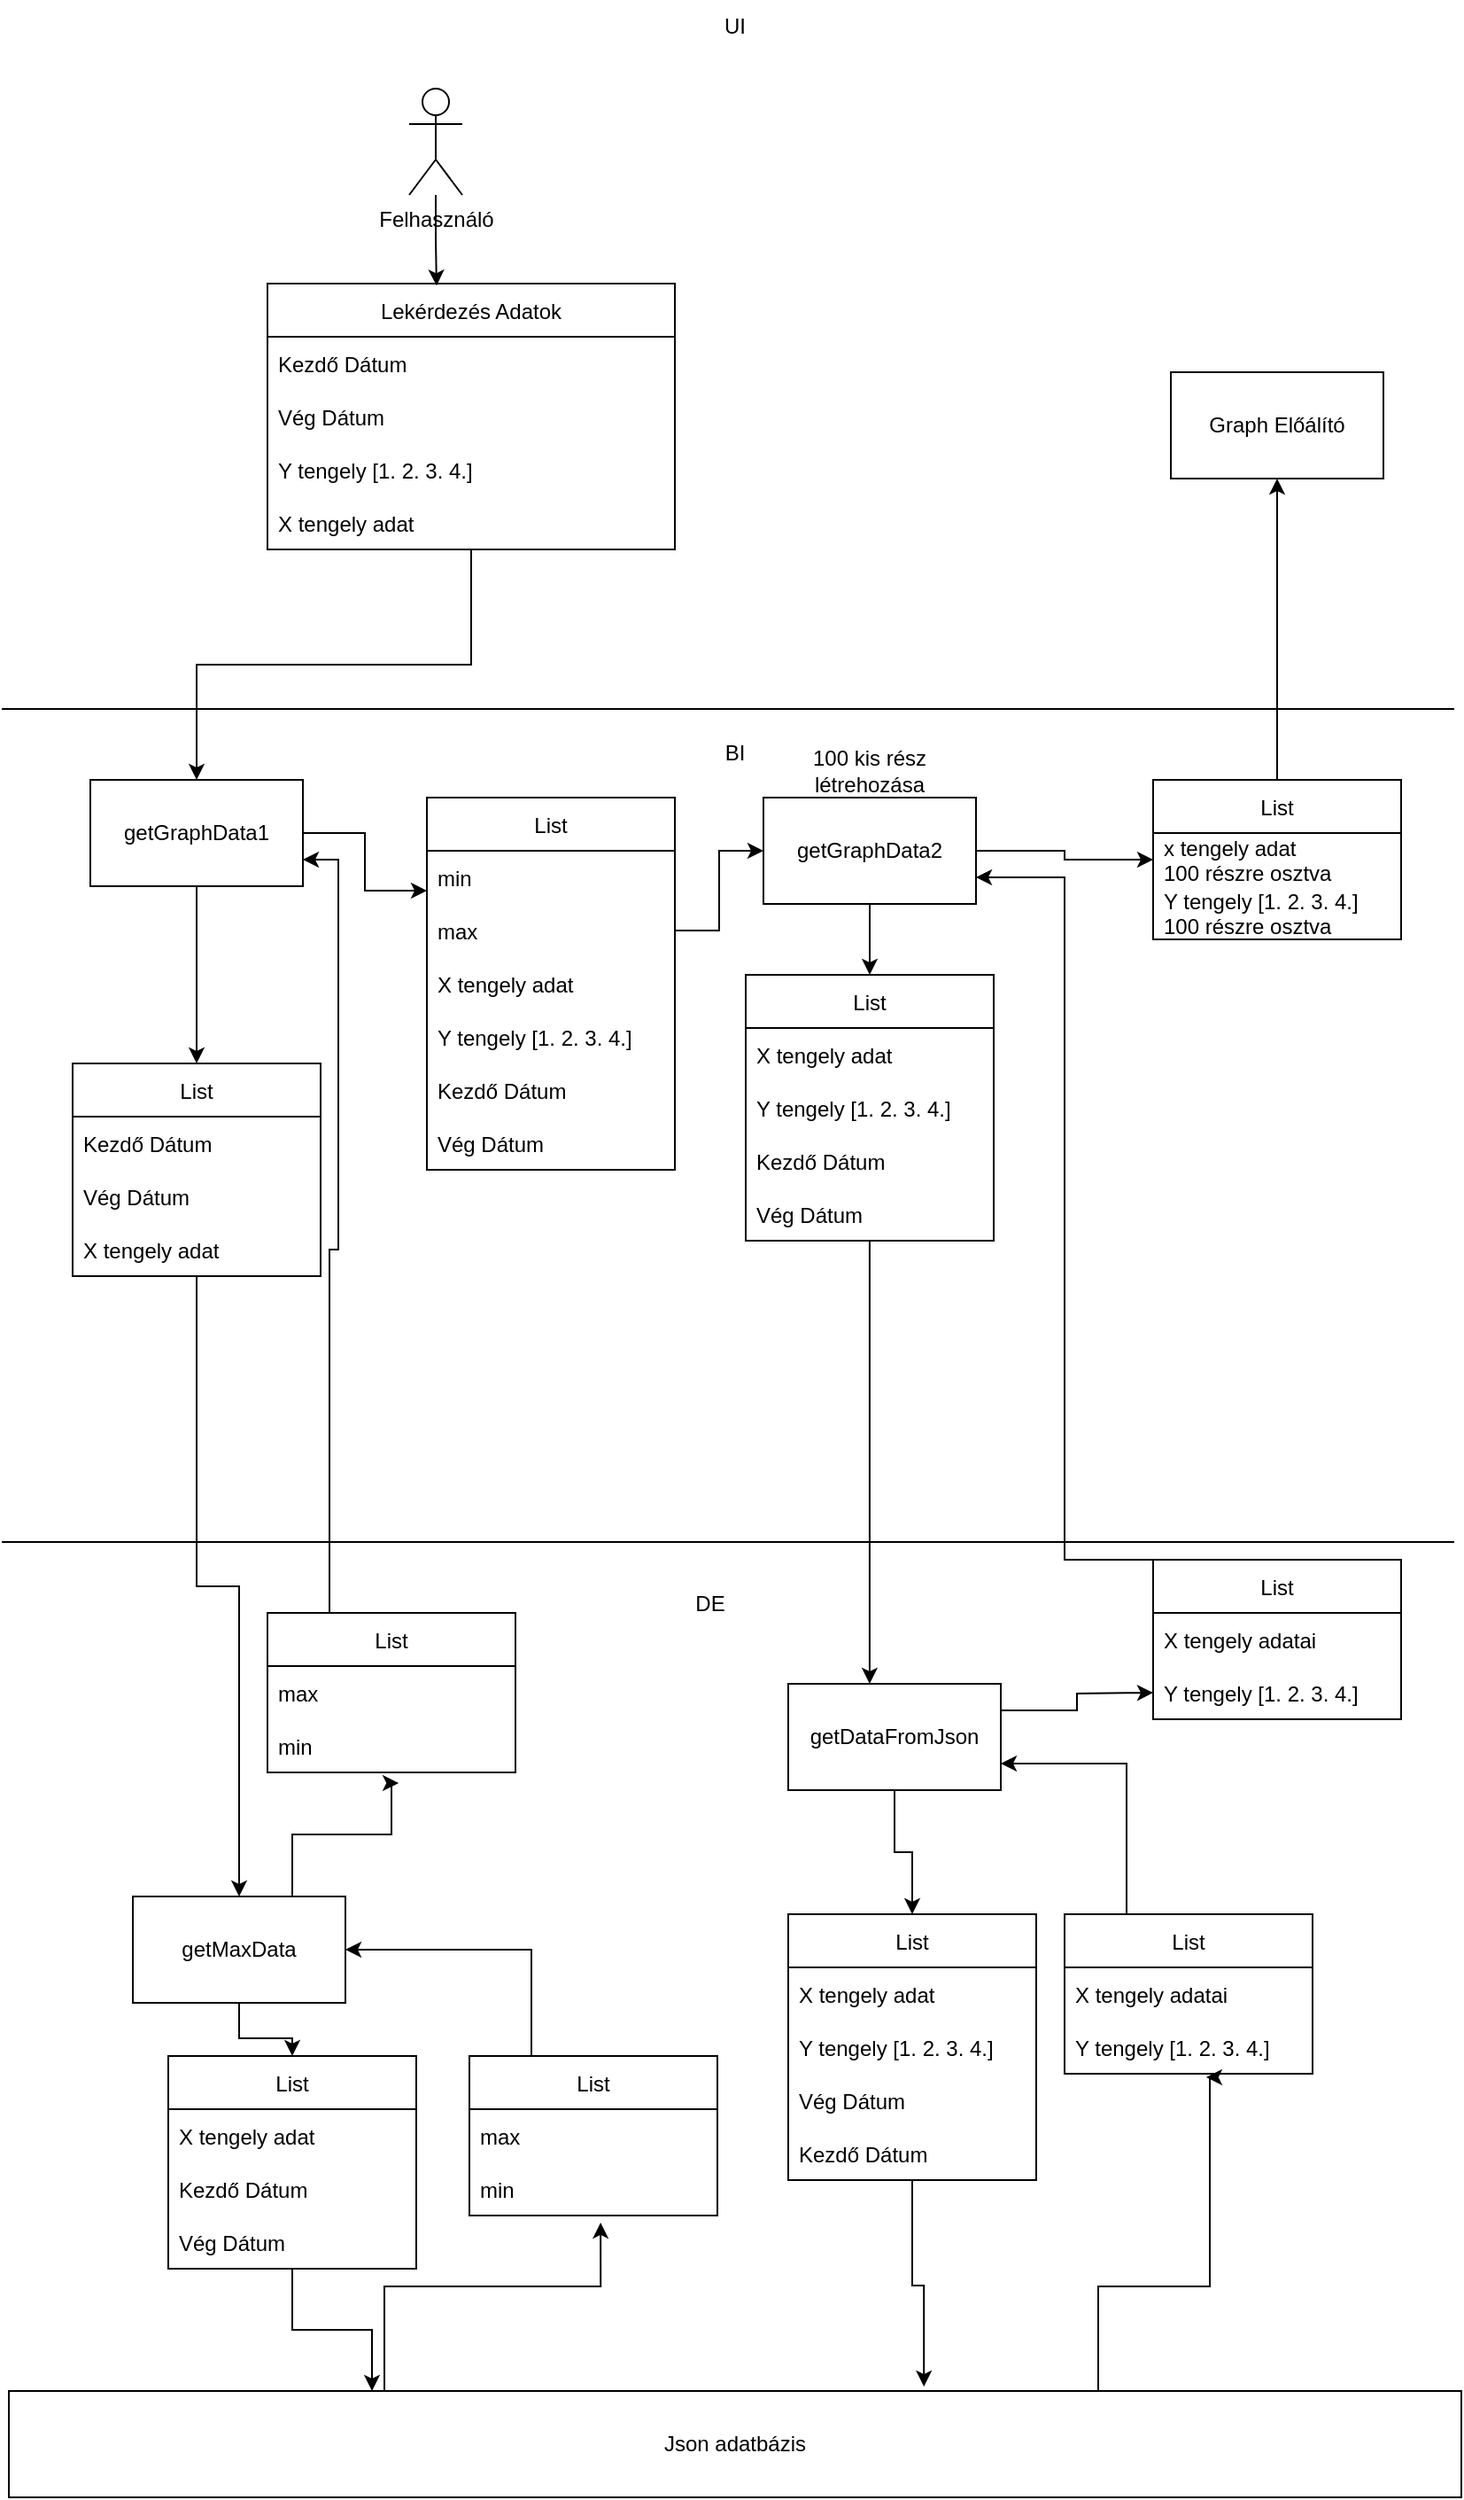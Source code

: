 <mxfile version="19.0.3" type="device"><diagram id="C5RBs43oDa-KdzZeNtuy" name="Page-1"><mxGraphModel dx="1422" dy="865" grid="1" gridSize="10" guides="1" tooltips="1" connect="1" arrows="1" fold="1" page="1" pageScale="1" pageWidth="827" pageHeight="1169" math="0" shadow="0"><root><mxCell id="WIyWlLk6GJQsqaUBKTNV-0"/><mxCell id="WIyWlLk6GJQsqaUBKTNV-1" parent="WIyWlLk6GJQsqaUBKTNV-0"/><mxCell id="8sknbV6qM3izkfEWbmR8-13" style="edgeStyle=orthogonalEdgeStyle;rounded=0;orthogonalLoop=1;jettySize=auto;html=1;" parent="WIyWlLk6GJQsqaUBKTNV-1" source="8sknbV6qM3izkfEWbmR8-0" target="8sknbV6qM3izkfEWbmR8-10" edge="1"><mxGeometry relative="1" as="geometry"/></mxCell><mxCell id="8sknbV6qM3izkfEWbmR8-0" value="Lekérdezés Adatok" style="swimlane;fontStyle=0;childLayout=stackLayout;horizontal=1;startSize=30;horizontalStack=0;resizeParent=1;resizeParentMax=0;resizeLast=0;collapsible=1;marginBottom=0;" parent="WIyWlLk6GJQsqaUBKTNV-1" vertex="1"><mxGeometry x="150" y="160" width="230" height="150" as="geometry"/></mxCell><mxCell id="8sknbV6qM3izkfEWbmR8-5" value="Kezdő Dátum" style="text;strokeColor=none;fillColor=none;align=left;verticalAlign=middle;spacingLeft=4;spacingRight=4;overflow=hidden;points=[[0,0.5],[1,0.5]];portConstraint=eastwest;rotatable=0;" parent="8sknbV6qM3izkfEWbmR8-0" vertex="1"><mxGeometry y="30" width="230" height="30" as="geometry"/></mxCell><mxCell id="8sknbV6qM3izkfEWbmR8-19" value="Vég Dátum" style="text;strokeColor=none;fillColor=none;align=left;verticalAlign=middle;spacingLeft=4;spacingRight=4;overflow=hidden;points=[[0,0.5],[1,0.5]];portConstraint=eastwest;rotatable=0;" parent="8sknbV6qM3izkfEWbmR8-0" vertex="1"><mxGeometry y="60" width="230" height="30" as="geometry"/></mxCell><mxCell id="8sknbV6qM3izkfEWbmR8-1" value="Y tengely [1. 2. 3. 4.]" style="text;strokeColor=none;fillColor=none;align=left;verticalAlign=middle;spacingLeft=4;spacingRight=4;overflow=hidden;points=[[0,0.5],[1,0.5]];portConstraint=eastwest;rotatable=0;" parent="8sknbV6qM3izkfEWbmR8-0" vertex="1"><mxGeometry y="90" width="230" height="30" as="geometry"/></mxCell><mxCell id="S-77wVr5uCVl59UhcXAL-17" value="X tengely adat" style="text;strokeColor=none;fillColor=none;align=left;verticalAlign=middle;spacingLeft=4;spacingRight=4;overflow=hidden;points=[[0,0.5],[1,0.5]];portConstraint=eastwest;rotatable=0;" vertex="1" parent="8sknbV6qM3izkfEWbmR8-0"><mxGeometry y="120" width="230" height="30" as="geometry"/></mxCell><mxCell id="8sknbV6qM3izkfEWbmR8-7" value="" style="endArrow=none;html=1;rounded=0;" parent="WIyWlLk6GJQsqaUBKTNV-1" edge="1"><mxGeometry width="50" height="50" relative="1" as="geometry"><mxPoint y="400" as="sourcePoint"/><mxPoint x="820" y="400" as="targetPoint"/></mxGeometry></mxCell><mxCell id="8sknbV6qM3izkfEWbmR8-8" value="UI" style="text;html=1;strokeColor=none;fillColor=none;align=center;verticalAlign=middle;whiteSpace=wrap;rounded=0;" parent="WIyWlLk6GJQsqaUBKTNV-1" vertex="1"><mxGeometry x="384" width="60" height="30" as="geometry"/></mxCell><mxCell id="8sknbV6qM3izkfEWbmR8-9" value="BI" style="text;html=1;strokeColor=none;fillColor=none;align=center;verticalAlign=middle;whiteSpace=wrap;rounded=0;" parent="WIyWlLk6GJQsqaUBKTNV-1" vertex="1"><mxGeometry x="384" y="410" width="60" height="30" as="geometry"/></mxCell><mxCell id="8sknbV6qM3izkfEWbmR8-22" style="edgeStyle=orthogonalEdgeStyle;rounded=0;orthogonalLoop=1;jettySize=auto;html=1;entryX=0.5;entryY=0;entryDx=0;entryDy=0;" parent="WIyWlLk6GJQsqaUBKTNV-1" source="8sknbV6qM3izkfEWbmR8-10" target="8sknbV6qM3izkfEWbmR8-15" edge="1"><mxGeometry relative="1" as="geometry"><mxPoint x="265" y="540" as="targetPoint"/></mxGeometry></mxCell><mxCell id="8sknbV6qM3izkfEWbmR8-66" style="edgeStyle=orthogonalEdgeStyle;rounded=0;orthogonalLoop=1;jettySize=auto;html=1;entryX=0;entryY=0.25;entryDx=0;entryDy=0;" parent="WIyWlLk6GJQsqaUBKTNV-1" source="8sknbV6qM3izkfEWbmR8-10" target="8sknbV6qM3izkfEWbmR8-67" edge="1"><mxGeometry relative="1" as="geometry"><mxPoint x="240" y="470" as="targetPoint"/></mxGeometry></mxCell><mxCell id="8sknbV6qM3izkfEWbmR8-10" value="getGraphData1" style="rounded=0;whiteSpace=wrap;html=1;" parent="WIyWlLk6GJQsqaUBKTNV-1" vertex="1"><mxGeometry x="50" y="440" width="120" height="60" as="geometry"/></mxCell><mxCell id="8sknbV6qM3izkfEWbmR8-12" style="edgeStyle=orthogonalEdgeStyle;rounded=0;orthogonalLoop=1;jettySize=auto;html=1;entryX=0.415;entryY=0.008;entryDx=0;entryDy=0;entryPerimeter=0;" parent="WIyWlLk6GJQsqaUBKTNV-1" source="8sknbV6qM3izkfEWbmR8-11" target="8sknbV6qM3izkfEWbmR8-0" edge="1"><mxGeometry relative="1" as="geometry"/></mxCell><mxCell id="8sknbV6qM3izkfEWbmR8-11" value="Felhasználó" style="shape=umlActor;verticalLabelPosition=bottom;verticalAlign=top;html=1;outlineConnect=0;" parent="WIyWlLk6GJQsqaUBKTNV-1" vertex="1"><mxGeometry x="230" y="50" width="30" height="60" as="geometry"/></mxCell><mxCell id="8sknbV6qM3izkfEWbmR8-27" style="edgeStyle=orthogonalEdgeStyle;rounded=0;orthogonalLoop=1;jettySize=auto;html=1;" parent="WIyWlLk6GJQsqaUBKTNV-1" source="8sknbV6qM3izkfEWbmR8-15" target="8sknbV6qM3izkfEWbmR8-26" edge="1"><mxGeometry relative="1" as="geometry"/></mxCell><mxCell id="8sknbV6qM3izkfEWbmR8-15" value="List" style="swimlane;fontStyle=0;childLayout=stackLayout;horizontal=1;startSize=30;horizontalStack=0;resizeParent=1;resizeParentMax=0;resizeLast=0;collapsible=1;marginBottom=0;" parent="WIyWlLk6GJQsqaUBKTNV-1" vertex="1"><mxGeometry x="40" y="600" width="140" height="120" as="geometry"/></mxCell><mxCell id="8sknbV6qM3izkfEWbmR8-23" value="Kezdő Dátum" style="text;strokeColor=none;fillColor=none;align=left;verticalAlign=middle;spacingLeft=4;spacingRight=4;overflow=hidden;points=[[0,0.5],[1,0.5]];portConstraint=eastwest;rotatable=0;" parent="8sknbV6qM3izkfEWbmR8-15" vertex="1"><mxGeometry y="30" width="140" height="30" as="geometry"/></mxCell><mxCell id="8sknbV6qM3izkfEWbmR8-18" value="Vég Dátum" style="text;strokeColor=none;fillColor=none;align=left;verticalAlign=middle;spacingLeft=4;spacingRight=4;overflow=hidden;points=[[0,0.5],[1,0.5]];portConstraint=eastwest;rotatable=0;" parent="8sknbV6qM3izkfEWbmR8-15" vertex="1"><mxGeometry y="60" width="140" height="30" as="geometry"/></mxCell><mxCell id="S-77wVr5uCVl59UhcXAL-16" value="X tengely adat" style="text;strokeColor=none;fillColor=none;align=left;verticalAlign=middle;spacingLeft=4;spacingRight=4;overflow=hidden;points=[[0,0.5],[1,0.5]];portConstraint=eastwest;rotatable=0;" vertex="1" parent="8sknbV6qM3izkfEWbmR8-15"><mxGeometry y="90" width="140" height="30" as="geometry"/></mxCell><mxCell id="8sknbV6qM3izkfEWbmR8-24" value="" style="endArrow=none;html=1;rounded=0;" parent="WIyWlLk6GJQsqaUBKTNV-1" edge="1"><mxGeometry width="50" height="50" relative="1" as="geometry"><mxPoint y="870" as="sourcePoint"/><mxPoint x="820" y="870" as="targetPoint"/></mxGeometry></mxCell><mxCell id="8sknbV6qM3izkfEWbmR8-25" value="DE" style="text;html=1;strokeColor=none;fillColor=none;align=center;verticalAlign=middle;whiteSpace=wrap;rounded=0;" parent="WIyWlLk6GJQsqaUBKTNV-1" vertex="1"><mxGeometry x="370" y="890" width="60" height="30" as="geometry"/></mxCell><mxCell id="8sknbV6qM3izkfEWbmR8-34" style="edgeStyle=orthogonalEdgeStyle;rounded=0;orthogonalLoop=1;jettySize=auto;html=1;entryX=0.5;entryY=0;entryDx=0;entryDy=0;" parent="WIyWlLk6GJQsqaUBKTNV-1" source="8sknbV6qM3izkfEWbmR8-26" target="8sknbV6qM3izkfEWbmR8-29" edge="1"><mxGeometry relative="1" as="geometry"/></mxCell><mxCell id="8sknbV6qM3izkfEWbmR8-44" style="edgeStyle=orthogonalEdgeStyle;rounded=0;orthogonalLoop=1;jettySize=auto;html=1;exitX=0.75;exitY=0;exitDx=0;exitDy=0;entryX=0.529;entryY=1.2;entryDx=0;entryDy=0;entryPerimeter=0;" parent="WIyWlLk6GJQsqaUBKTNV-1" source="8sknbV6qM3izkfEWbmR8-26" target="8sknbV6qM3izkfEWbmR8-47" edge="1"><mxGeometry relative="1" as="geometry"><mxPoint x="164" y="1050" as="targetPoint"/><Array as="points"><mxPoint x="164" y="1035"/><mxPoint x="220" y="1035"/><mxPoint x="220" y="1006"/></Array></mxGeometry></mxCell><mxCell id="8sknbV6qM3izkfEWbmR8-26" value="getMaxData" style="rounded=0;whiteSpace=wrap;html=1;" parent="WIyWlLk6GJQsqaUBKTNV-1" vertex="1"><mxGeometry x="74" y="1070" width="120" height="60" as="geometry"/></mxCell><mxCell id="8sknbV6qM3izkfEWbmR8-42" style="edgeStyle=orthogonalEdgeStyle;rounded=0;orthogonalLoop=1;jettySize=auto;html=1;exitX=0.25;exitY=0;exitDx=0;exitDy=0;entryX=0.529;entryY=1.133;entryDx=0;entryDy=0;entryPerimeter=0;" parent="WIyWlLk6GJQsqaUBKTNV-1" source="8sknbV6qM3izkfEWbmR8-28" target="8sknbV6qM3izkfEWbmR8-40" edge="1"><mxGeometry relative="1" as="geometry"><Array as="points"><mxPoint x="216" y="1290"/><mxPoint x="338" y="1290"/></Array></mxGeometry></mxCell><mxCell id="8sknbV6qM3izkfEWbmR8-110" style="edgeStyle=orthogonalEdgeStyle;rounded=0;orthogonalLoop=1;jettySize=auto;html=1;exitX=0.75;exitY=0;exitDx=0;exitDy=0;entryX=0.571;entryY=1.067;entryDx=0;entryDy=0;entryPerimeter=0;" parent="WIyWlLk6GJQsqaUBKTNV-1" source="8sknbV6qM3izkfEWbmR8-28" target="S-77wVr5uCVl59UhcXAL-12" edge="1"><mxGeometry relative="1" as="geometry"><Array as="points"><mxPoint x="619" y="1290"/><mxPoint x="682" y="1290"/><mxPoint x="682" y="1172"/></Array><mxPoint x="682.04" y="1233.99" as="targetPoint"/></mxGeometry></mxCell><mxCell id="8sknbV6qM3izkfEWbmR8-28" value="Json adatbázis" style="rounded=0;whiteSpace=wrap;html=1;" parent="WIyWlLk6GJQsqaUBKTNV-1" vertex="1"><mxGeometry x="4" y="1349" width="820" height="60" as="geometry"/></mxCell><mxCell id="8sknbV6qM3izkfEWbmR8-35" style="edgeStyle=orthogonalEdgeStyle;rounded=0;orthogonalLoop=1;jettySize=auto;html=1;entryX=0.25;entryY=0;entryDx=0;entryDy=0;" parent="WIyWlLk6GJQsqaUBKTNV-1" source="8sknbV6qM3izkfEWbmR8-29" target="8sknbV6qM3izkfEWbmR8-28" edge="1"><mxGeometry relative="1" as="geometry"/></mxCell><mxCell id="8sknbV6qM3izkfEWbmR8-29" value="List" style="swimlane;fontStyle=0;childLayout=stackLayout;horizontal=1;startSize=30;horizontalStack=0;resizeParent=1;resizeParentMax=0;resizeLast=0;collapsible=1;marginBottom=0;" parent="WIyWlLk6GJQsqaUBKTNV-1" vertex="1"><mxGeometry x="94" y="1160" width="140" height="120" as="geometry"/></mxCell><mxCell id="8sknbV6qM3izkfEWbmR8-20" value="X tengely adat" style="text;strokeColor=none;fillColor=none;align=left;verticalAlign=middle;spacingLeft=4;spacingRight=4;overflow=hidden;points=[[0,0.5],[1,0.5]];portConstraint=eastwest;rotatable=0;" parent="8sknbV6qM3izkfEWbmR8-29" vertex="1"><mxGeometry y="30" width="140" height="30" as="geometry"/></mxCell><mxCell id="8sknbV6qM3izkfEWbmR8-32" value="Kezdő Dátum" style="text;strokeColor=none;fillColor=none;align=left;verticalAlign=middle;spacingLeft=4;spacingRight=4;overflow=hidden;points=[[0,0.5],[1,0.5]];portConstraint=eastwest;rotatable=0;" parent="8sknbV6qM3izkfEWbmR8-29" vertex="1"><mxGeometry y="60" width="140" height="30" as="geometry"/></mxCell><mxCell id="8sknbV6qM3izkfEWbmR8-33" value="Vég Dátum" style="text;strokeColor=none;fillColor=none;align=left;verticalAlign=middle;spacingLeft=4;spacingRight=4;overflow=hidden;points=[[0,0.5],[1,0.5]];portConstraint=eastwest;rotatable=0;" parent="8sknbV6qM3izkfEWbmR8-29" vertex="1"><mxGeometry y="90" width="140" height="30" as="geometry"/></mxCell><mxCell id="8sknbV6qM3izkfEWbmR8-43" style="edgeStyle=orthogonalEdgeStyle;rounded=0;orthogonalLoop=1;jettySize=auto;html=1;exitX=0.25;exitY=0;exitDx=0;exitDy=0;entryX=1;entryY=0.5;entryDx=0;entryDy=0;" parent="WIyWlLk6GJQsqaUBKTNV-1" source="8sknbV6qM3izkfEWbmR8-38" target="8sknbV6qM3izkfEWbmR8-26" edge="1"><mxGeometry relative="1" as="geometry"/></mxCell><mxCell id="8sknbV6qM3izkfEWbmR8-38" value="List" style="swimlane;fontStyle=0;childLayout=stackLayout;horizontal=1;startSize=30;horizontalStack=0;resizeParent=1;resizeParentMax=0;resizeLast=0;collapsible=1;marginBottom=0;" parent="WIyWlLk6GJQsqaUBKTNV-1" vertex="1"><mxGeometry x="264" y="1160" width="140" height="90" as="geometry"/></mxCell><mxCell id="8sknbV6qM3izkfEWbmR8-39" value="max" style="text;strokeColor=none;fillColor=none;align=left;verticalAlign=middle;spacingLeft=4;spacingRight=4;overflow=hidden;points=[[0,0.5],[1,0.5]];portConstraint=eastwest;rotatable=0;" parent="8sknbV6qM3izkfEWbmR8-38" vertex="1"><mxGeometry y="30" width="140" height="30" as="geometry"/></mxCell><mxCell id="8sknbV6qM3izkfEWbmR8-40" value="min" style="text;strokeColor=none;fillColor=none;align=left;verticalAlign=middle;spacingLeft=4;spacingRight=4;overflow=hidden;points=[[0,0.5],[1,0.5]];portConstraint=eastwest;rotatable=0;" parent="8sknbV6qM3izkfEWbmR8-38" vertex="1"><mxGeometry y="60" width="140" height="30" as="geometry"/></mxCell><mxCell id="8sknbV6qM3izkfEWbmR8-64" style="edgeStyle=orthogonalEdgeStyle;rounded=0;orthogonalLoop=1;jettySize=auto;html=1;exitX=0.25;exitY=0;exitDx=0;exitDy=0;entryX=1;entryY=0.75;entryDx=0;entryDy=0;" parent="WIyWlLk6GJQsqaUBKTNV-1" source="8sknbV6qM3izkfEWbmR8-45" target="8sknbV6qM3izkfEWbmR8-10" edge="1"><mxGeometry relative="1" as="geometry"/></mxCell><mxCell id="8sknbV6qM3izkfEWbmR8-45" value="List" style="swimlane;fontStyle=0;childLayout=stackLayout;horizontal=1;startSize=30;horizontalStack=0;resizeParent=1;resizeParentMax=0;resizeLast=0;collapsible=1;marginBottom=0;" parent="WIyWlLk6GJQsqaUBKTNV-1" vertex="1"><mxGeometry x="150" y="910" width="140" height="90" as="geometry"/></mxCell><mxCell id="8sknbV6qM3izkfEWbmR8-46" value="max" style="text;strokeColor=none;fillColor=none;align=left;verticalAlign=middle;spacingLeft=4;spacingRight=4;overflow=hidden;points=[[0,0.5],[1,0.5]];portConstraint=eastwest;rotatable=0;" parent="8sknbV6qM3izkfEWbmR8-45" vertex="1"><mxGeometry y="30" width="140" height="30" as="geometry"/></mxCell><mxCell id="8sknbV6qM3izkfEWbmR8-47" value="min" style="text;strokeColor=none;fillColor=none;align=left;verticalAlign=middle;spacingLeft=4;spacingRight=4;overflow=hidden;points=[[0,0.5],[1,0.5]];portConstraint=eastwest;rotatable=0;" parent="8sknbV6qM3izkfEWbmR8-45" vertex="1"><mxGeometry y="60" width="140" height="30" as="geometry"/></mxCell><mxCell id="8sknbV6qM3izkfEWbmR8-86" style="edgeStyle=orthogonalEdgeStyle;rounded=0;orthogonalLoop=1;jettySize=auto;html=1;exitX=0.5;exitY=1;exitDx=0;exitDy=0;entryX=0.5;entryY=0;entryDx=0;entryDy=0;" parent="WIyWlLk6GJQsqaUBKTNV-1" source="8sknbV6qM3izkfEWbmR8-65" target="8sknbV6qM3izkfEWbmR8-78" edge="1"><mxGeometry relative="1" as="geometry"/></mxCell><mxCell id="8sknbV6qM3izkfEWbmR8-124" style="edgeStyle=orthogonalEdgeStyle;rounded=0;orthogonalLoop=1;jettySize=auto;html=1;entryX=0;entryY=0.5;entryDx=0;entryDy=0;" parent="WIyWlLk6GJQsqaUBKTNV-1" source="8sknbV6qM3izkfEWbmR8-65" target="8sknbV6qM3izkfEWbmR8-121" edge="1"><mxGeometry relative="1" as="geometry"/></mxCell><mxCell id="8sknbV6qM3izkfEWbmR8-65" value="getGraphData2" style="rounded=0;whiteSpace=wrap;html=1;" parent="WIyWlLk6GJQsqaUBKTNV-1" vertex="1"><mxGeometry x="430" y="450" width="120" height="60" as="geometry"/></mxCell><mxCell id="8sknbV6qM3izkfEWbmR8-67" value="List" style="swimlane;fontStyle=0;childLayout=stackLayout;horizontal=1;startSize=30;horizontalStack=0;resizeParent=1;resizeParentMax=0;resizeLast=0;collapsible=1;marginBottom=0;" parent="WIyWlLk6GJQsqaUBKTNV-1" vertex="1"><mxGeometry x="240" y="450" width="140" height="210" as="geometry"/></mxCell><mxCell id="8sknbV6qM3izkfEWbmR8-69" value="min" style="text;strokeColor=none;fillColor=none;align=left;verticalAlign=middle;spacingLeft=4;spacingRight=4;overflow=hidden;points=[[0,0.5],[1,0.5]];portConstraint=eastwest;rotatable=0;" parent="8sknbV6qM3izkfEWbmR8-67" vertex="1"><mxGeometry y="30" width="140" height="30" as="geometry"/></mxCell><mxCell id="8sknbV6qM3izkfEWbmR8-68" value="max" style="text;strokeColor=none;fillColor=none;align=left;verticalAlign=middle;spacingLeft=4;spacingRight=4;overflow=hidden;points=[[0,0.5],[1,0.5]];portConstraint=eastwest;rotatable=0;" parent="8sknbV6qM3izkfEWbmR8-67" vertex="1"><mxGeometry y="60" width="140" height="30" as="geometry"/></mxCell><mxCell id="8sknbV6qM3izkfEWbmR8-70" value="X tengely adat" style="text;strokeColor=none;fillColor=none;align=left;verticalAlign=middle;spacingLeft=4;spacingRight=4;overflow=hidden;points=[[0,0.5],[1,0.5]];portConstraint=eastwest;rotatable=0;" parent="8sknbV6qM3izkfEWbmR8-67" vertex="1"><mxGeometry y="90" width="140" height="30" as="geometry"/></mxCell><mxCell id="S-77wVr5uCVl59UhcXAL-2" value="Y tengely [1. 2. 3. 4.]" style="text;strokeColor=none;fillColor=none;align=left;verticalAlign=middle;spacingLeft=4;spacingRight=4;overflow=hidden;points=[[0,0.5],[1,0.5]];portConstraint=eastwest;rotatable=0;" vertex="1" parent="8sknbV6qM3izkfEWbmR8-67"><mxGeometry y="120" width="140" height="30" as="geometry"/></mxCell><mxCell id="S-77wVr5uCVl59UhcXAL-0" value="Kezdő Dátum" style="text;strokeColor=none;fillColor=none;align=left;verticalAlign=middle;spacingLeft=4;spacingRight=4;overflow=hidden;points=[[0,0.5],[1,0.5]];portConstraint=eastwest;rotatable=0;" vertex="1" parent="8sknbV6qM3izkfEWbmR8-67"><mxGeometry y="150" width="140" height="30" as="geometry"/></mxCell><mxCell id="S-77wVr5uCVl59UhcXAL-1" value="Vég Dátum" style="text;strokeColor=none;fillColor=none;align=left;verticalAlign=middle;spacingLeft=4;spacingRight=4;overflow=hidden;points=[[0,0.5],[1,0.5]];portConstraint=eastwest;rotatable=0;" vertex="1" parent="8sknbV6qM3izkfEWbmR8-67"><mxGeometry y="180" width="140" height="30" as="geometry"/></mxCell><mxCell id="8sknbV6qM3izkfEWbmR8-75" style="edgeStyle=orthogonalEdgeStyle;rounded=0;orthogonalLoop=1;jettySize=auto;html=1;exitX=1;exitY=0.5;exitDx=0;exitDy=0;entryX=0;entryY=0.5;entryDx=0;entryDy=0;" parent="WIyWlLk6GJQsqaUBKTNV-1" source="8sknbV6qM3izkfEWbmR8-68" target="8sknbV6qM3izkfEWbmR8-65" edge="1"><mxGeometry relative="1" as="geometry"/></mxCell><mxCell id="8sknbV6qM3izkfEWbmR8-91" style="edgeStyle=orthogonalEdgeStyle;rounded=0;orthogonalLoop=1;jettySize=auto;html=1;entryX=0.383;entryY=0;entryDx=0;entryDy=0;entryPerimeter=0;" parent="WIyWlLk6GJQsqaUBKTNV-1" source="8sknbV6qM3izkfEWbmR8-78" target="8sknbV6qM3izkfEWbmR8-90" edge="1"><mxGeometry relative="1" as="geometry"/></mxCell><mxCell id="8sknbV6qM3izkfEWbmR8-78" value="List" style="swimlane;fontStyle=0;childLayout=stackLayout;horizontal=1;startSize=30;horizontalStack=0;resizeParent=1;resizeParentMax=0;resizeLast=0;collapsible=1;marginBottom=0;" parent="WIyWlLk6GJQsqaUBKTNV-1" vertex="1"><mxGeometry x="420" y="550" width="140" height="150" as="geometry"/></mxCell><mxCell id="S-77wVr5uCVl59UhcXAL-3" value="X tengely adat" style="text;strokeColor=none;fillColor=none;align=left;verticalAlign=middle;spacingLeft=4;spacingRight=4;overflow=hidden;points=[[0,0.5],[1,0.5]];portConstraint=eastwest;rotatable=0;" vertex="1" parent="8sknbV6qM3izkfEWbmR8-78"><mxGeometry y="30" width="140" height="30" as="geometry"/></mxCell><mxCell id="S-77wVr5uCVl59UhcXAL-5" value="Y tengely [1. 2. 3. 4.]" style="text;strokeColor=none;fillColor=none;align=left;verticalAlign=middle;spacingLeft=4;spacingRight=4;overflow=hidden;points=[[0,0.5],[1,0.5]];portConstraint=eastwest;rotatable=0;" vertex="1" parent="8sknbV6qM3izkfEWbmR8-78"><mxGeometry y="60" width="140" height="30" as="geometry"/></mxCell><mxCell id="S-77wVr5uCVl59UhcXAL-4" value="Kezdő Dátum" style="text;strokeColor=none;fillColor=none;align=left;verticalAlign=middle;spacingLeft=4;spacingRight=4;overflow=hidden;points=[[0,0.5],[1,0.5]];portConstraint=eastwest;rotatable=0;" vertex="1" parent="8sknbV6qM3izkfEWbmR8-78"><mxGeometry y="90" width="140" height="30" as="geometry"/></mxCell><mxCell id="S-77wVr5uCVl59UhcXAL-6" value="Vég Dátum" style="text;strokeColor=none;fillColor=none;align=left;verticalAlign=middle;spacingLeft=4;spacingRight=4;overflow=hidden;points=[[0,0.5],[1,0.5]];portConstraint=eastwest;rotatable=0;" vertex="1" parent="8sknbV6qM3izkfEWbmR8-78"><mxGeometry y="120" width="140" height="30" as="geometry"/></mxCell><mxCell id="8sknbV6qM3izkfEWbmR8-89" value="100 kis rész létrehozása" style="text;html=1;strokeColor=none;fillColor=none;align=center;verticalAlign=middle;whiteSpace=wrap;rounded=0;" parent="WIyWlLk6GJQsqaUBKTNV-1" vertex="1"><mxGeometry x="430" y="420" width="120" height="30" as="geometry"/></mxCell><mxCell id="8sknbV6qM3izkfEWbmR8-99" style="edgeStyle=orthogonalEdgeStyle;rounded=0;orthogonalLoop=1;jettySize=auto;html=1;" parent="WIyWlLk6GJQsqaUBKTNV-1" source="8sknbV6qM3izkfEWbmR8-90" target="8sknbV6qM3izkfEWbmR8-92" edge="1"><mxGeometry relative="1" as="geometry"/></mxCell><mxCell id="8sknbV6qM3izkfEWbmR8-117" style="edgeStyle=orthogonalEdgeStyle;rounded=0;orthogonalLoop=1;jettySize=auto;html=1;exitX=1;exitY=0.25;exitDx=0;exitDy=0;entryX=0;entryY=0.5;entryDx=0;entryDy=0;" parent="WIyWlLk6GJQsqaUBKTNV-1" source="8sknbV6qM3izkfEWbmR8-90" edge="1"><mxGeometry relative="1" as="geometry"><mxPoint x="650" y="955" as="targetPoint"/></mxGeometry></mxCell><mxCell id="8sknbV6qM3izkfEWbmR8-90" value="getDataFromJson" style="rounded=0;whiteSpace=wrap;html=1;" parent="WIyWlLk6GJQsqaUBKTNV-1" vertex="1"><mxGeometry x="444" y="950" width="120" height="60" as="geometry"/></mxCell><mxCell id="8sknbV6qM3izkfEWbmR8-100" style="edgeStyle=orthogonalEdgeStyle;rounded=0;orthogonalLoop=1;jettySize=auto;html=1;entryX=0.63;entryY=-0.042;entryDx=0;entryDy=0;entryPerimeter=0;" parent="WIyWlLk6GJQsqaUBKTNV-1" source="8sknbV6qM3izkfEWbmR8-92" target="8sknbV6qM3izkfEWbmR8-28" edge="1"><mxGeometry relative="1" as="geometry"/></mxCell><mxCell id="8sknbV6qM3izkfEWbmR8-92" value="List" style="swimlane;fontStyle=0;childLayout=stackLayout;horizontal=1;startSize=30;horizontalStack=0;resizeParent=1;resizeParentMax=0;resizeLast=0;collapsible=1;marginBottom=0;" parent="WIyWlLk6GJQsqaUBKTNV-1" vertex="1"><mxGeometry x="444" y="1080" width="140" height="150" as="geometry"/></mxCell><mxCell id="S-77wVr5uCVl59UhcXAL-8" value="X tengely adat" style="text;strokeColor=none;fillColor=none;align=left;verticalAlign=middle;spacingLeft=4;spacingRight=4;overflow=hidden;points=[[0,0.5],[1,0.5]];portConstraint=eastwest;rotatable=0;" vertex="1" parent="8sknbV6qM3izkfEWbmR8-92"><mxGeometry y="30" width="140" height="30" as="geometry"/></mxCell><mxCell id="S-77wVr5uCVl59UhcXAL-9" value="Y tengely [1. 2. 3. 4.]" style="text;strokeColor=none;fillColor=none;align=left;verticalAlign=middle;spacingLeft=4;spacingRight=4;overflow=hidden;points=[[0,0.5],[1,0.5]];portConstraint=eastwest;rotatable=0;" vertex="1" parent="8sknbV6qM3izkfEWbmR8-92"><mxGeometry y="60" width="140" height="30" as="geometry"/></mxCell><mxCell id="S-77wVr5uCVl59UhcXAL-10" value="Vég Dátum" style="text;strokeColor=none;fillColor=none;align=left;verticalAlign=middle;spacingLeft=4;spacingRight=4;overflow=hidden;points=[[0,0.5],[1,0.5]];portConstraint=eastwest;rotatable=0;" vertex="1" parent="8sknbV6qM3izkfEWbmR8-92"><mxGeometry y="90" width="140" height="30" as="geometry"/></mxCell><mxCell id="S-77wVr5uCVl59UhcXAL-7" value="Kezdő Dátum" style="text;strokeColor=none;fillColor=none;align=left;verticalAlign=middle;spacingLeft=4;spacingRight=4;overflow=hidden;points=[[0,0.5],[1,0.5]];portConstraint=eastwest;rotatable=0;" vertex="1" parent="8sknbV6qM3izkfEWbmR8-92"><mxGeometry y="120" width="140" height="30" as="geometry"/></mxCell><mxCell id="8sknbV6qM3izkfEWbmR8-111" style="edgeStyle=orthogonalEdgeStyle;rounded=0;orthogonalLoop=1;jettySize=auto;html=1;exitX=0.25;exitY=0;exitDx=0;exitDy=0;entryX=1;entryY=0.75;entryDx=0;entryDy=0;" parent="WIyWlLk6GJQsqaUBKTNV-1" source="8sknbV6qM3izkfEWbmR8-101" target="8sknbV6qM3izkfEWbmR8-90" edge="1"><mxGeometry relative="1" as="geometry"/></mxCell><mxCell id="8sknbV6qM3izkfEWbmR8-101" value="List" style="swimlane;fontStyle=0;childLayout=stackLayout;horizontal=1;startSize=30;horizontalStack=0;resizeParent=1;resizeParentMax=0;resizeLast=0;collapsible=1;marginBottom=0;" parent="WIyWlLk6GJQsqaUBKTNV-1" vertex="1"><mxGeometry x="600" y="1080" width="140" height="90" as="geometry"/></mxCell><mxCell id="S-77wVr5uCVl59UhcXAL-11" value="X tengely adatai" style="text;strokeColor=none;fillColor=none;align=left;verticalAlign=middle;spacingLeft=4;spacingRight=4;overflow=hidden;points=[[0,0.5],[1,0.5]];portConstraint=eastwest;rotatable=0;" vertex="1" parent="8sknbV6qM3izkfEWbmR8-101"><mxGeometry y="30" width="140" height="30" as="geometry"/></mxCell><mxCell id="S-77wVr5uCVl59UhcXAL-12" value="Y tengely [1. 2. 3. 4.]" style="text;strokeColor=none;fillColor=none;align=left;verticalAlign=middle;spacingLeft=4;spacingRight=4;overflow=hidden;points=[[0,0.5],[1,0.5]];portConstraint=eastwest;rotatable=0;" vertex="1" parent="8sknbV6qM3izkfEWbmR8-101"><mxGeometry y="60" width="140" height="30" as="geometry"/></mxCell><mxCell id="8sknbV6qM3izkfEWbmR8-118" style="edgeStyle=orthogonalEdgeStyle;rounded=0;orthogonalLoop=1;jettySize=auto;html=1;exitX=0.25;exitY=0;exitDx=0;exitDy=0;entryX=1;entryY=0.75;entryDx=0;entryDy=0;" parent="WIyWlLk6GJQsqaUBKTNV-1" source="8sknbV6qM3izkfEWbmR8-112" target="8sknbV6qM3izkfEWbmR8-65" edge="1"><mxGeometry relative="1" as="geometry"><mxPoint x="660" y="710" as="targetPoint"/><Array as="points"><mxPoint x="600" y="880"/><mxPoint x="600" y="495"/></Array></mxGeometry></mxCell><mxCell id="8sknbV6qM3izkfEWbmR8-112" value="List" style="swimlane;fontStyle=0;childLayout=stackLayout;horizontal=1;startSize=30;horizontalStack=0;resizeParent=1;resizeParentMax=0;resizeLast=0;collapsible=1;marginBottom=0;" parent="WIyWlLk6GJQsqaUBKTNV-1" vertex="1"><mxGeometry x="650" y="880" width="140" height="90" as="geometry"/></mxCell><mxCell id="S-77wVr5uCVl59UhcXAL-13" value="X tengely adatai" style="text;strokeColor=none;fillColor=none;align=left;verticalAlign=middle;spacingLeft=4;spacingRight=4;overflow=hidden;points=[[0,0.5],[1,0.5]];portConstraint=eastwest;rotatable=0;" vertex="1" parent="8sknbV6qM3izkfEWbmR8-112"><mxGeometry y="30" width="140" height="30" as="geometry"/></mxCell><mxCell id="S-77wVr5uCVl59UhcXAL-14" value="Y tengely [1. 2. 3. 4.]" style="text;strokeColor=none;fillColor=none;align=left;verticalAlign=middle;spacingLeft=4;spacingRight=4;overflow=hidden;points=[[0,0.5],[1,0.5]];portConstraint=eastwest;rotatable=0;" vertex="1" parent="8sknbV6qM3izkfEWbmR8-112"><mxGeometry y="60" width="140" height="30" as="geometry"/></mxCell><mxCell id="8sknbV6qM3izkfEWbmR8-119" value="Graph Előálító" style="rounded=0;whiteSpace=wrap;html=1;" parent="WIyWlLk6GJQsqaUBKTNV-1" vertex="1"><mxGeometry x="660" y="210" width="120" height="60" as="geometry"/></mxCell><mxCell id="8sknbV6qM3izkfEWbmR8-125" style="edgeStyle=orthogonalEdgeStyle;rounded=0;orthogonalLoop=1;jettySize=auto;html=1;entryX=0.5;entryY=1;entryDx=0;entryDy=0;" parent="WIyWlLk6GJQsqaUBKTNV-1" source="8sknbV6qM3izkfEWbmR8-120" target="8sknbV6qM3izkfEWbmR8-119" edge="1"><mxGeometry relative="1" as="geometry"/></mxCell><mxCell id="8sknbV6qM3izkfEWbmR8-120" value="List" style="swimlane;fontStyle=0;childLayout=stackLayout;horizontal=1;startSize=30;horizontalStack=0;resizeParent=1;resizeParentMax=0;resizeLast=0;collapsible=1;marginBottom=0;" parent="WIyWlLk6GJQsqaUBKTNV-1" vertex="1"><mxGeometry x="650" y="440" width="140" height="90" as="geometry"/></mxCell><mxCell id="8sknbV6qM3izkfEWbmR8-121" value="x tengely adat &#10;100 részre osztva" style="text;strokeColor=none;fillColor=none;align=left;verticalAlign=middle;spacingLeft=4;spacingRight=4;overflow=hidden;points=[[0,0.5],[1,0.5]];portConstraint=eastwest;rotatable=0;" parent="8sknbV6qM3izkfEWbmR8-120" vertex="1"><mxGeometry y="30" width="140" height="30" as="geometry"/></mxCell><mxCell id="S-77wVr5uCVl59UhcXAL-15" value="Y tengely [1. 2. 3. 4.]&#10;100 részre osztva" style="text;strokeColor=none;fillColor=none;align=left;verticalAlign=middle;spacingLeft=4;spacingRight=4;overflow=hidden;points=[[0,0.5],[1,0.5]];portConstraint=eastwest;rotatable=0;" vertex="1" parent="8sknbV6qM3izkfEWbmR8-120"><mxGeometry y="60" width="140" height="30" as="geometry"/></mxCell></root></mxGraphModel></diagram></mxfile>
